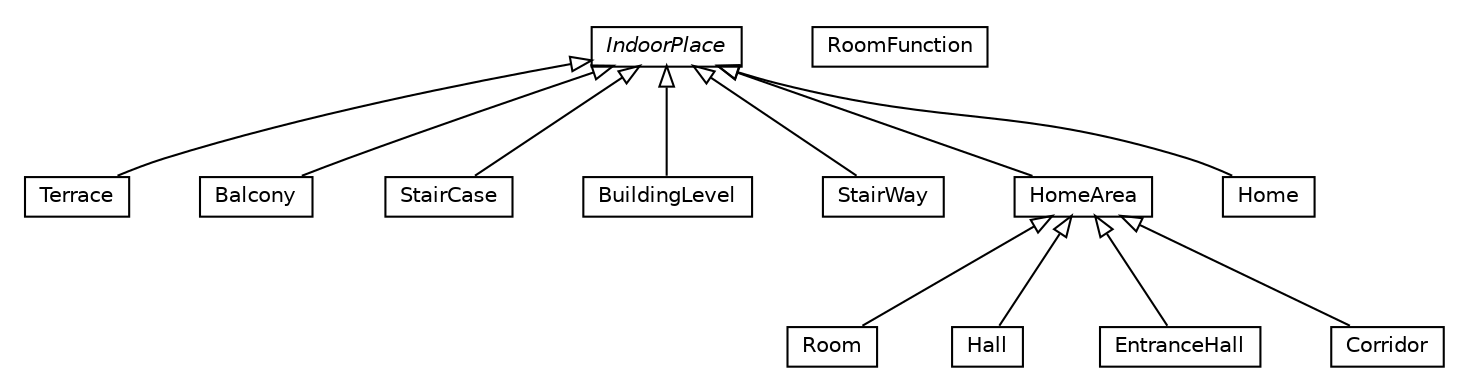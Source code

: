 #!/usr/local/bin/dot
#
# Class diagram 
# Generated by UMLGraph version R5_6-24-gf6e263 (http://www.umlgraph.org/)
#

digraph G {
	edge [fontname="Helvetica",fontsize=10,labelfontname="Helvetica",labelfontsize=10];
	node [fontname="Helvetica",fontsize=10,shape=plaintext];
	nodesep=0.25;
	ranksep=0.5;
	// org.universAAL.ontology.location.indoor.Terrace
	c1925 [label=<<table title="org.universAAL.ontology.location.indoor.Terrace" border="0" cellborder="1" cellspacing="0" cellpadding="2" port="p" href="./Terrace.html">
		<tr><td><table border="0" cellspacing="0" cellpadding="1">
<tr><td align="center" balign="center"> Terrace </td></tr>
		</table></td></tr>
		</table>>, URL="./Terrace.html", fontname="Helvetica", fontcolor="black", fontsize=10.0];
	// org.universAAL.ontology.location.indoor.Balcony
	c1926 [label=<<table title="org.universAAL.ontology.location.indoor.Balcony" border="0" cellborder="1" cellspacing="0" cellpadding="2" port="p" href="./Balcony.html">
		<tr><td><table border="0" cellspacing="0" cellpadding="1">
<tr><td align="center" balign="center"> Balcony </td></tr>
		</table></td></tr>
		</table>>, URL="./Balcony.html", fontname="Helvetica", fontcolor="black", fontsize=10.0];
	// org.universAAL.ontology.location.indoor.Room
	c1927 [label=<<table title="org.universAAL.ontology.location.indoor.Room" border="0" cellborder="1" cellspacing="0" cellpadding="2" port="p" href="./Room.html">
		<tr><td><table border="0" cellspacing="0" cellpadding="1">
<tr><td align="center" balign="center"> Room </td></tr>
		</table></td></tr>
		</table>>, URL="./Room.html", fontname="Helvetica", fontcolor="black", fontsize=10.0];
	// org.universAAL.ontology.location.indoor.Hall
	c1928 [label=<<table title="org.universAAL.ontology.location.indoor.Hall" border="0" cellborder="1" cellspacing="0" cellpadding="2" port="p" href="./Hall.html">
		<tr><td><table border="0" cellspacing="0" cellpadding="1">
<tr><td align="center" balign="center"> Hall </td></tr>
		</table></td></tr>
		</table>>, URL="./Hall.html", fontname="Helvetica", fontcolor="black", fontsize=10.0];
	// org.universAAL.ontology.location.indoor.StairCase
	c1929 [label=<<table title="org.universAAL.ontology.location.indoor.StairCase" border="0" cellborder="1" cellspacing="0" cellpadding="2" port="p" href="./StairCase.html">
		<tr><td><table border="0" cellspacing="0" cellpadding="1">
<tr><td align="center" balign="center"> StairCase </td></tr>
		</table></td></tr>
		</table>>, URL="./StairCase.html", fontname="Helvetica", fontcolor="black", fontsize=10.0];
	// org.universAAL.ontology.location.indoor.BuildingLevel
	c1930 [label=<<table title="org.universAAL.ontology.location.indoor.BuildingLevel" border="0" cellborder="1" cellspacing="0" cellpadding="2" port="p" href="./BuildingLevel.html">
		<tr><td><table border="0" cellspacing="0" cellpadding="1">
<tr><td align="center" balign="center"> BuildingLevel </td></tr>
		</table></td></tr>
		</table>>, URL="./BuildingLevel.html", fontname="Helvetica", fontcolor="black", fontsize=10.0];
	// org.universAAL.ontology.location.indoor.StairWay
	c1931 [label=<<table title="org.universAAL.ontology.location.indoor.StairWay" border="0" cellborder="1" cellspacing="0" cellpadding="2" port="p" href="./StairWay.html">
		<tr><td><table border="0" cellspacing="0" cellpadding="1">
<tr><td align="center" balign="center"> StairWay </td></tr>
		</table></td></tr>
		</table>>, URL="./StairWay.html", fontname="Helvetica", fontcolor="black", fontsize=10.0];
	// org.universAAL.ontology.location.indoor.EntranceHall
	c1932 [label=<<table title="org.universAAL.ontology.location.indoor.EntranceHall" border="0" cellborder="1" cellspacing="0" cellpadding="2" port="p" href="./EntranceHall.html">
		<tr><td><table border="0" cellspacing="0" cellpadding="1">
<tr><td align="center" balign="center"> EntranceHall </td></tr>
		</table></td></tr>
		</table>>, URL="./EntranceHall.html", fontname="Helvetica", fontcolor="black", fontsize=10.0];
	// org.universAAL.ontology.location.indoor.RoomFunction
	c1933 [label=<<table title="org.universAAL.ontology.location.indoor.RoomFunction" border="0" cellborder="1" cellspacing="0" cellpadding="2" port="p" href="./RoomFunction.html">
		<tr><td><table border="0" cellspacing="0" cellpadding="1">
<tr><td align="center" balign="center"> RoomFunction </td></tr>
		</table></td></tr>
		</table>>, URL="./RoomFunction.html", fontname="Helvetica", fontcolor="black", fontsize=10.0];
	// org.universAAL.ontology.location.indoor.HomeArea
	c1934 [label=<<table title="org.universAAL.ontology.location.indoor.HomeArea" border="0" cellborder="1" cellspacing="0" cellpadding="2" port="p" href="./HomeArea.html">
		<tr><td><table border="0" cellspacing="0" cellpadding="1">
<tr><td align="center" balign="center"> HomeArea </td></tr>
		</table></td></tr>
		</table>>, URL="./HomeArea.html", fontname="Helvetica", fontcolor="black", fontsize=10.0];
	// org.universAAL.ontology.location.indoor.Corridor
	c1935 [label=<<table title="org.universAAL.ontology.location.indoor.Corridor" border="0" cellborder="1" cellspacing="0" cellpadding="2" port="p" href="./Corridor.html">
		<tr><td><table border="0" cellspacing="0" cellpadding="1">
<tr><td align="center" balign="center"> Corridor </td></tr>
		</table></td></tr>
		</table>>, URL="./Corridor.html", fontname="Helvetica", fontcolor="black", fontsize=10.0];
	// org.universAAL.ontology.location.indoor.Home
	c1936 [label=<<table title="org.universAAL.ontology.location.indoor.Home" border="0" cellborder="1" cellspacing="0" cellpadding="2" port="p" href="./Home.html">
		<tr><td><table border="0" cellspacing="0" cellpadding="1">
<tr><td align="center" balign="center"> Home </td></tr>
		</table></td></tr>
		</table>>, URL="./Home.html", fontname="Helvetica", fontcolor="black", fontsize=10.0];
	// org.universAAL.ontology.location.indoor.IndoorPlace
	c1937 [label=<<table title="org.universAAL.ontology.location.indoor.IndoorPlace" border="0" cellborder="1" cellspacing="0" cellpadding="2" port="p" href="./IndoorPlace.html">
		<tr><td><table border="0" cellspacing="0" cellpadding="1">
<tr><td align="center" balign="center"><font face="Helvetica-Oblique"> IndoorPlace </font></td></tr>
		</table></td></tr>
		</table>>, URL="./IndoorPlace.html", fontname="Helvetica", fontcolor="black", fontsize=10.0];
	//org.universAAL.ontology.location.indoor.Terrace extends org.universAAL.ontology.location.indoor.IndoorPlace
	c1937:p -> c1925:p [dir=back,arrowtail=empty];
	//org.universAAL.ontology.location.indoor.Balcony extends org.universAAL.ontology.location.indoor.IndoorPlace
	c1937:p -> c1926:p [dir=back,arrowtail=empty];
	//org.universAAL.ontology.location.indoor.Room extends org.universAAL.ontology.location.indoor.HomeArea
	c1934:p -> c1927:p [dir=back,arrowtail=empty];
	//org.universAAL.ontology.location.indoor.Hall extends org.universAAL.ontology.location.indoor.HomeArea
	c1934:p -> c1928:p [dir=back,arrowtail=empty];
	//org.universAAL.ontology.location.indoor.StairCase extends org.universAAL.ontology.location.indoor.IndoorPlace
	c1937:p -> c1929:p [dir=back,arrowtail=empty];
	//org.universAAL.ontology.location.indoor.BuildingLevel extends org.universAAL.ontology.location.indoor.IndoorPlace
	c1937:p -> c1930:p [dir=back,arrowtail=empty];
	//org.universAAL.ontology.location.indoor.StairWay extends org.universAAL.ontology.location.indoor.IndoorPlace
	c1937:p -> c1931:p [dir=back,arrowtail=empty];
	//org.universAAL.ontology.location.indoor.EntranceHall extends org.universAAL.ontology.location.indoor.HomeArea
	c1934:p -> c1932:p [dir=back,arrowtail=empty];
	//org.universAAL.ontology.location.indoor.HomeArea extends org.universAAL.ontology.location.indoor.IndoorPlace
	c1937:p -> c1934:p [dir=back,arrowtail=empty];
	//org.universAAL.ontology.location.indoor.Corridor extends org.universAAL.ontology.location.indoor.HomeArea
	c1934:p -> c1935:p [dir=back,arrowtail=empty];
	//org.universAAL.ontology.location.indoor.Home extends org.universAAL.ontology.location.indoor.IndoorPlace
	c1937:p -> c1936:p [dir=back,arrowtail=empty];
}

